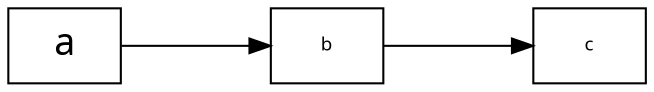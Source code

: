 
digraph g {
	compound = true;
	nodesep = 1.0;
	rankdir = "LR";
	ranksep = 1.0;
	graph [
		fontsize = "9"
		fontname = "Verdana"
		fontcolor = "black"
		color = "black"
	]
	node [
		fontsize = "9"
		fontname = "Verdana"
		fontcolor = "black"
		shape = "box"
	]
	edge [
		fontsize = "18"
		fontname = "Verdana"
		fontcolor = "black"
		style = "solid"
	]
a [fontsize = "18"]
a -> b
b -> c

}